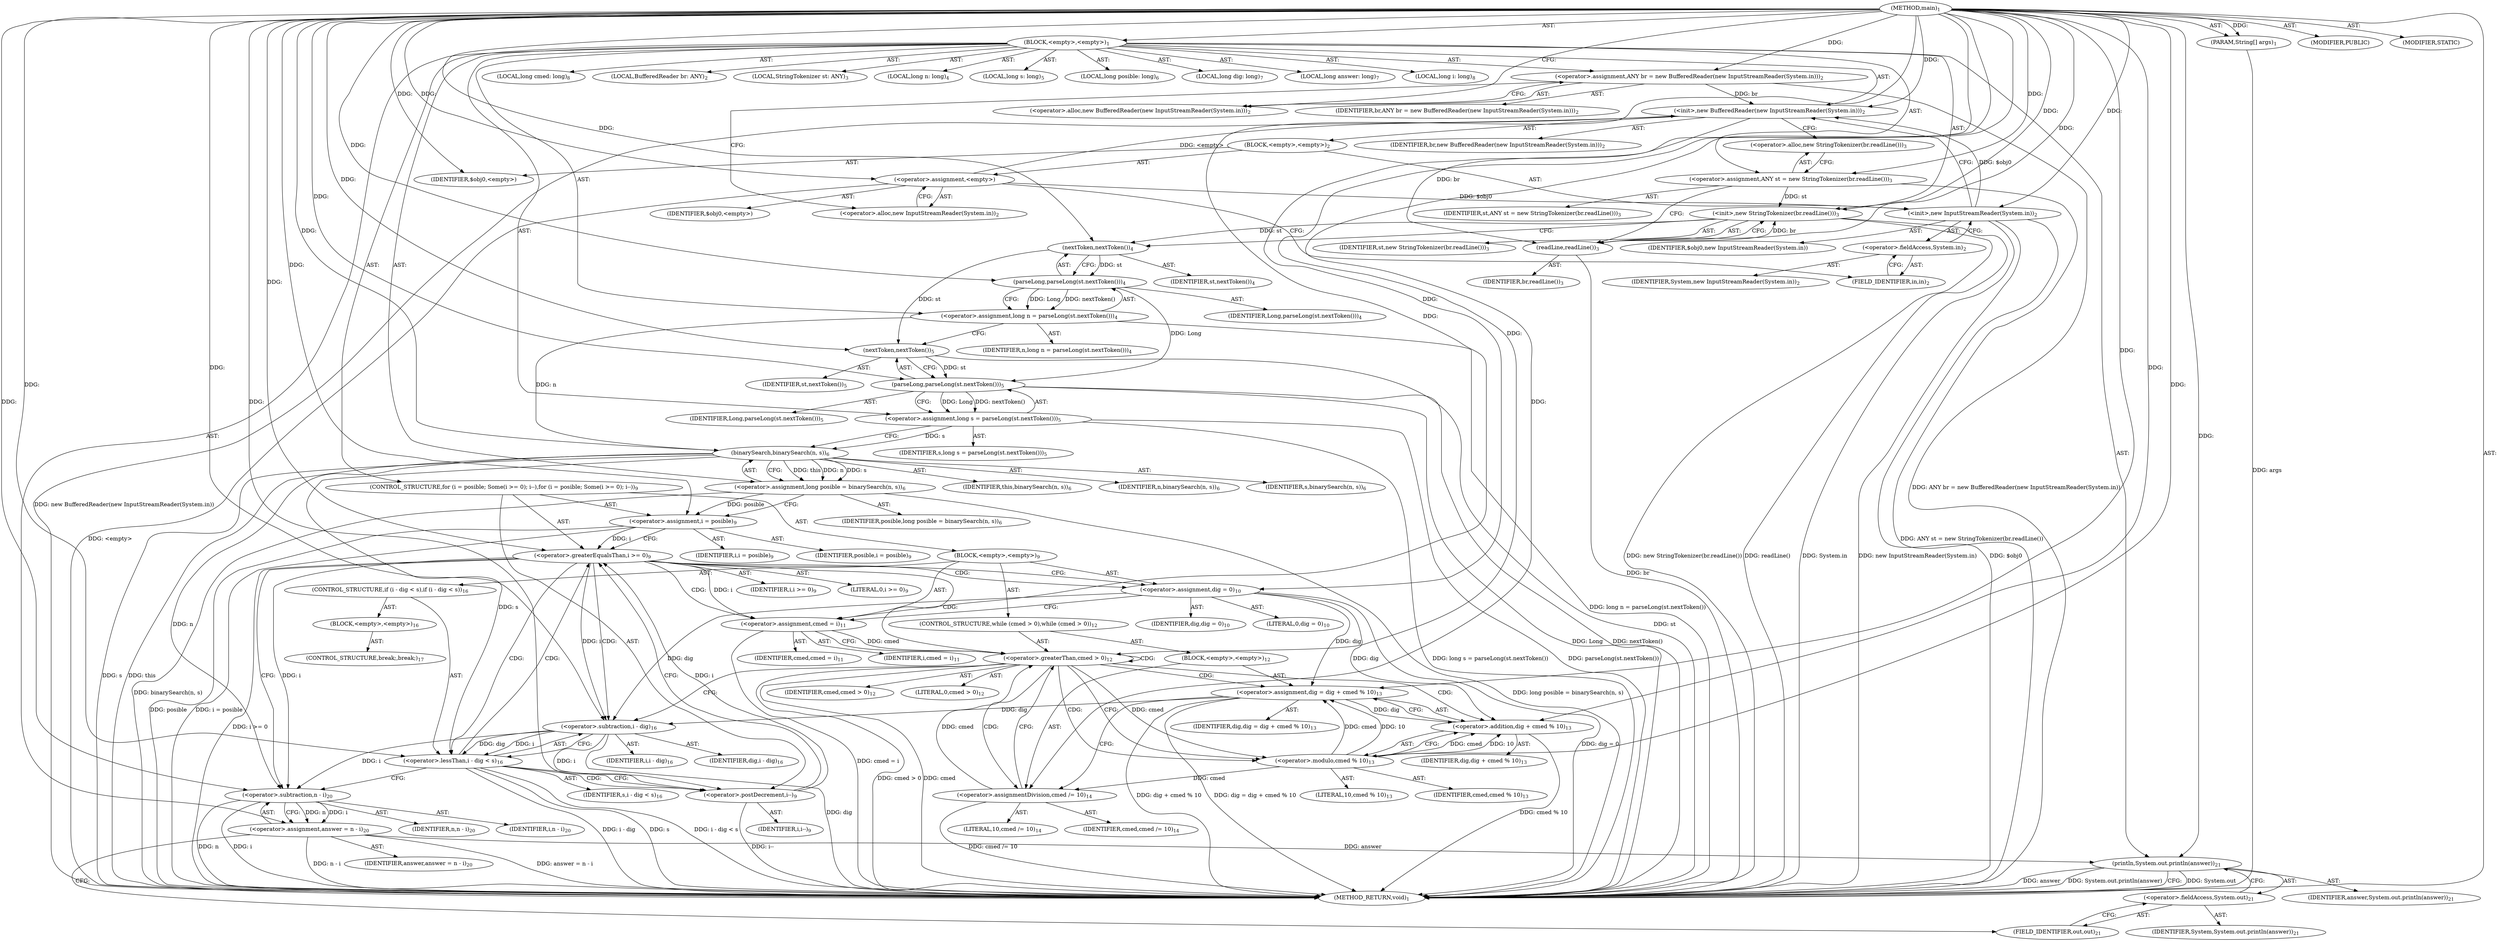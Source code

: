 digraph "main" {  
"21" [label = <(METHOD,main)<SUB>1</SUB>> ]
"22" [label = <(PARAM,String[] args)<SUB>1</SUB>> ]
"23" [label = <(BLOCK,&lt;empty&gt;,&lt;empty&gt;)<SUB>1</SUB>> ]
"4" [label = <(LOCAL,BufferedReader br: ANY)<SUB>2</SUB>> ]
"24" [label = <(&lt;operator&gt;.assignment,ANY br = new BufferedReader(new InputStreamReader(System.in)))<SUB>2</SUB>> ]
"25" [label = <(IDENTIFIER,br,ANY br = new BufferedReader(new InputStreamReader(System.in)))<SUB>2</SUB>> ]
"26" [label = <(&lt;operator&gt;.alloc,new BufferedReader(new InputStreamReader(System.in)))<SUB>2</SUB>> ]
"27" [label = <(&lt;init&gt;,new BufferedReader(new InputStreamReader(System.in)))<SUB>2</SUB>> ]
"3" [label = <(IDENTIFIER,br,new BufferedReader(new InputStreamReader(System.in)))<SUB>2</SUB>> ]
"28" [label = <(BLOCK,&lt;empty&gt;,&lt;empty&gt;)<SUB>2</SUB>> ]
"29" [label = <(&lt;operator&gt;.assignment,&lt;empty&gt;)> ]
"30" [label = <(IDENTIFIER,$obj0,&lt;empty&gt;)> ]
"31" [label = <(&lt;operator&gt;.alloc,new InputStreamReader(System.in))<SUB>2</SUB>> ]
"32" [label = <(&lt;init&gt;,new InputStreamReader(System.in))<SUB>2</SUB>> ]
"33" [label = <(IDENTIFIER,$obj0,new InputStreamReader(System.in))> ]
"34" [label = <(&lt;operator&gt;.fieldAccess,System.in)<SUB>2</SUB>> ]
"35" [label = <(IDENTIFIER,System,new InputStreamReader(System.in))<SUB>2</SUB>> ]
"36" [label = <(FIELD_IDENTIFIER,in,in)<SUB>2</SUB>> ]
"37" [label = <(IDENTIFIER,$obj0,&lt;empty&gt;)> ]
"6" [label = <(LOCAL,StringTokenizer st: ANY)<SUB>3</SUB>> ]
"38" [label = <(&lt;operator&gt;.assignment,ANY st = new StringTokenizer(br.readLine()))<SUB>3</SUB>> ]
"39" [label = <(IDENTIFIER,st,ANY st = new StringTokenizer(br.readLine()))<SUB>3</SUB>> ]
"40" [label = <(&lt;operator&gt;.alloc,new StringTokenizer(br.readLine()))<SUB>3</SUB>> ]
"41" [label = <(&lt;init&gt;,new StringTokenizer(br.readLine()))<SUB>3</SUB>> ]
"5" [label = <(IDENTIFIER,st,new StringTokenizer(br.readLine()))<SUB>3</SUB>> ]
"42" [label = <(readLine,readLine())<SUB>3</SUB>> ]
"43" [label = <(IDENTIFIER,br,readLine())<SUB>3</SUB>> ]
"44" [label = <(LOCAL,long n: long)<SUB>4</SUB>> ]
"45" [label = <(&lt;operator&gt;.assignment,long n = parseLong(st.nextToken()))<SUB>4</SUB>> ]
"46" [label = <(IDENTIFIER,n,long n = parseLong(st.nextToken()))<SUB>4</SUB>> ]
"47" [label = <(parseLong,parseLong(st.nextToken()))<SUB>4</SUB>> ]
"48" [label = <(IDENTIFIER,Long,parseLong(st.nextToken()))<SUB>4</SUB>> ]
"49" [label = <(nextToken,nextToken())<SUB>4</SUB>> ]
"50" [label = <(IDENTIFIER,st,nextToken())<SUB>4</SUB>> ]
"51" [label = <(LOCAL,long s: long)<SUB>5</SUB>> ]
"52" [label = <(&lt;operator&gt;.assignment,long s = parseLong(st.nextToken()))<SUB>5</SUB>> ]
"53" [label = <(IDENTIFIER,s,long s = parseLong(st.nextToken()))<SUB>5</SUB>> ]
"54" [label = <(parseLong,parseLong(st.nextToken()))<SUB>5</SUB>> ]
"55" [label = <(IDENTIFIER,Long,parseLong(st.nextToken()))<SUB>5</SUB>> ]
"56" [label = <(nextToken,nextToken())<SUB>5</SUB>> ]
"57" [label = <(IDENTIFIER,st,nextToken())<SUB>5</SUB>> ]
"58" [label = <(LOCAL,long posible: long)<SUB>6</SUB>> ]
"59" [label = <(&lt;operator&gt;.assignment,long posible = binarySearch(n, s))<SUB>6</SUB>> ]
"60" [label = <(IDENTIFIER,posible,long posible = binarySearch(n, s))<SUB>6</SUB>> ]
"61" [label = <(binarySearch,binarySearch(n, s))<SUB>6</SUB>> ]
"62" [label = <(IDENTIFIER,this,binarySearch(n, s))<SUB>6</SUB>> ]
"63" [label = <(IDENTIFIER,n,binarySearch(n, s))<SUB>6</SUB>> ]
"64" [label = <(IDENTIFIER,s,binarySearch(n, s))<SUB>6</SUB>> ]
"65" [label = <(LOCAL,long dig: long)<SUB>7</SUB>> ]
"66" [label = <(LOCAL,long answer: long)<SUB>7</SUB>> ]
"67" [label = <(LOCAL,long i: long)<SUB>8</SUB>> ]
"68" [label = <(LOCAL,long cmed: long)<SUB>8</SUB>> ]
"69" [label = <(CONTROL_STRUCTURE,for (i = posible; Some(i &gt;= 0); i--),for (i = posible; Some(i &gt;= 0); i--))<SUB>9</SUB>> ]
"70" [label = <(&lt;operator&gt;.assignment,i = posible)<SUB>9</SUB>> ]
"71" [label = <(IDENTIFIER,i,i = posible)<SUB>9</SUB>> ]
"72" [label = <(IDENTIFIER,posible,i = posible)<SUB>9</SUB>> ]
"73" [label = <(&lt;operator&gt;.greaterEqualsThan,i &gt;= 0)<SUB>9</SUB>> ]
"74" [label = <(IDENTIFIER,i,i &gt;= 0)<SUB>9</SUB>> ]
"75" [label = <(LITERAL,0,i &gt;= 0)<SUB>9</SUB>> ]
"76" [label = <(&lt;operator&gt;.postDecrement,i--)<SUB>9</SUB>> ]
"77" [label = <(IDENTIFIER,i,i--)<SUB>9</SUB>> ]
"78" [label = <(BLOCK,&lt;empty&gt;,&lt;empty&gt;)<SUB>9</SUB>> ]
"79" [label = <(&lt;operator&gt;.assignment,dig = 0)<SUB>10</SUB>> ]
"80" [label = <(IDENTIFIER,dig,dig = 0)<SUB>10</SUB>> ]
"81" [label = <(LITERAL,0,dig = 0)<SUB>10</SUB>> ]
"82" [label = <(&lt;operator&gt;.assignment,cmed = i)<SUB>11</SUB>> ]
"83" [label = <(IDENTIFIER,cmed,cmed = i)<SUB>11</SUB>> ]
"84" [label = <(IDENTIFIER,i,cmed = i)<SUB>11</SUB>> ]
"85" [label = <(CONTROL_STRUCTURE,while (cmed &gt; 0),while (cmed &gt; 0))<SUB>12</SUB>> ]
"86" [label = <(&lt;operator&gt;.greaterThan,cmed &gt; 0)<SUB>12</SUB>> ]
"87" [label = <(IDENTIFIER,cmed,cmed &gt; 0)<SUB>12</SUB>> ]
"88" [label = <(LITERAL,0,cmed &gt; 0)<SUB>12</SUB>> ]
"89" [label = <(BLOCK,&lt;empty&gt;,&lt;empty&gt;)<SUB>12</SUB>> ]
"90" [label = <(&lt;operator&gt;.assignment,dig = dig + cmed % 10)<SUB>13</SUB>> ]
"91" [label = <(IDENTIFIER,dig,dig = dig + cmed % 10)<SUB>13</SUB>> ]
"92" [label = <(&lt;operator&gt;.addition,dig + cmed % 10)<SUB>13</SUB>> ]
"93" [label = <(IDENTIFIER,dig,dig + cmed % 10)<SUB>13</SUB>> ]
"94" [label = <(&lt;operator&gt;.modulo,cmed % 10)<SUB>13</SUB>> ]
"95" [label = <(IDENTIFIER,cmed,cmed % 10)<SUB>13</SUB>> ]
"96" [label = <(LITERAL,10,cmed % 10)<SUB>13</SUB>> ]
"97" [label = <(&lt;operator&gt;.assignmentDivision,cmed /= 10)<SUB>14</SUB>> ]
"98" [label = <(IDENTIFIER,cmed,cmed /= 10)<SUB>14</SUB>> ]
"99" [label = <(LITERAL,10,cmed /= 10)<SUB>14</SUB>> ]
"100" [label = <(CONTROL_STRUCTURE,if (i - dig &lt; s),if (i - dig &lt; s))<SUB>16</SUB>> ]
"101" [label = <(&lt;operator&gt;.lessThan,i - dig &lt; s)<SUB>16</SUB>> ]
"102" [label = <(&lt;operator&gt;.subtraction,i - dig)<SUB>16</SUB>> ]
"103" [label = <(IDENTIFIER,i,i - dig)<SUB>16</SUB>> ]
"104" [label = <(IDENTIFIER,dig,i - dig)<SUB>16</SUB>> ]
"105" [label = <(IDENTIFIER,s,i - dig &lt; s)<SUB>16</SUB>> ]
"106" [label = <(BLOCK,&lt;empty&gt;,&lt;empty&gt;)<SUB>16</SUB>> ]
"107" [label = <(CONTROL_STRUCTURE,break;,break;)<SUB>17</SUB>> ]
"108" [label = <(&lt;operator&gt;.assignment,answer = n - i)<SUB>20</SUB>> ]
"109" [label = <(IDENTIFIER,answer,answer = n - i)<SUB>20</SUB>> ]
"110" [label = <(&lt;operator&gt;.subtraction,n - i)<SUB>20</SUB>> ]
"111" [label = <(IDENTIFIER,n,n - i)<SUB>20</SUB>> ]
"112" [label = <(IDENTIFIER,i,n - i)<SUB>20</SUB>> ]
"113" [label = <(println,System.out.println(answer))<SUB>21</SUB>> ]
"114" [label = <(&lt;operator&gt;.fieldAccess,System.out)<SUB>21</SUB>> ]
"115" [label = <(IDENTIFIER,System,System.out.println(answer))<SUB>21</SUB>> ]
"116" [label = <(FIELD_IDENTIFIER,out,out)<SUB>21</SUB>> ]
"117" [label = <(IDENTIFIER,answer,System.out.println(answer))<SUB>21</SUB>> ]
"118" [label = <(MODIFIER,PUBLIC)> ]
"119" [label = <(MODIFIER,STATIC)> ]
"120" [label = <(METHOD_RETURN,void)<SUB>1</SUB>> ]
  "21" -> "22"  [ label = "AST: "] 
  "21" -> "23"  [ label = "AST: "] 
  "21" -> "118"  [ label = "AST: "] 
  "21" -> "119"  [ label = "AST: "] 
  "21" -> "120"  [ label = "AST: "] 
  "23" -> "4"  [ label = "AST: "] 
  "23" -> "24"  [ label = "AST: "] 
  "23" -> "27"  [ label = "AST: "] 
  "23" -> "6"  [ label = "AST: "] 
  "23" -> "38"  [ label = "AST: "] 
  "23" -> "41"  [ label = "AST: "] 
  "23" -> "44"  [ label = "AST: "] 
  "23" -> "45"  [ label = "AST: "] 
  "23" -> "51"  [ label = "AST: "] 
  "23" -> "52"  [ label = "AST: "] 
  "23" -> "58"  [ label = "AST: "] 
  "23" -> "59"  [ label = "AST: "] 
  "23" -> "65"  [ label = "AST: "] 
  "23" -> "66"  [ label = "AST: "] 
  "23" -> "67"  [ label = "AST: "] 
  "23" -> "68"  [ label = "AST: "] 
  "23" -> "69"  [ label = "AST: "] 
  "23" -> "108"  [ label = "AST: "] 
  "23" -> "113"  [ label = "AST: "] 
  "24" -> "25"  [ label = "AST: "] 
  "24" -> "26"  [ label = "AST: "] 
  "27" -> "3"  [ label = "AST: "] 
  "27" -> "28"  [ label = "AST: "] 
  "28" -> "29"  [ label = "AST: "] 
  "28" -> "32"  [ label = "AST: "] 
  "28" -> "37"  [ label = "AST: "] 
  "29" -> "30"  [ label = "AST: "] 
  "29" -> "31"  [ label = "AST: "] 
  "32" -> "33"  [ label = "AST: "] 
  "32" -> "34"  [ label = "AST: "] 
  "34" -> "35"  [ label = "AST: "] 
  "34" -> "36"  [ label = "AST: "] 
  "38" -> "39"  [ label = "AST: "] 
  "38" -> "40"  [ label = "AST: "] 
  "41" -> "5"  [ label = "AST: "] 
  "41" -> "42"  [ label = "AST: "] 
  "42" -> "43"  [ label = "AST: "] 
  "45" -> "46"  [ label = "AST: "] 
  "45" -> "47"  [ label = "AST: "] 
  "47" -> "48"  [ label = "AST: "] 
  "47" -> "49"  [ label = "AST: "] 
  "49" -> "50"  [ label = "AST: "] 
  "52" -> "53"  [ label = "AST: "] 
  "52" -> "54"  [ label = "AST: "] 
  "54" -> "55"  [ label = "AST: "] 
  "54" -> "56"  [ label = "AST: "] 
  "56" -> "57"  [ label = "AST: "] 
  "59" -> "60"  [ label = "AST: "] 
  "59" -> "61"  [ label = "AST: "] 
  "61" -> "62"  [ label = "AST: "] 
  "61" -> "63"  [ label = "AST: "] 
  "61" -> "64"  [ label = "AST: "] 
  "69" -> "70"  [ label = "AST: "] 
  "69" -> "73"  [ label = "AST: "] 
  "69" -> "76"  [ label = "AST: "] 
  "69" -> "78"  [ label = "AST: "] 
  "70" -> "71"  [ label = "AST: "] 
  "70" -> "72"  [ label = "AST: "] 
  "73" -> "74"  [ label = "AST: "] 
  "73" -> "75"  [ label = "AST: "] 
  "76" -> "77"  [ label = "AST: "] 
  "78" -> "79"  [ label = "AST: "] 
  "78" -> "82"  [ label = "AST: "] 
  "78" -> "85"  [ label = "AST: "] 
  "78" -> "100"  [ label = "AST: "] 
  "79" -> "80"  [ label = "AST: "] 
  "79" -> "81"  [ label = "AST: "] 
  "82" -> "83"  [ label = "AST: "] 
  "82" -> "84"  [ label = "AST: "] 
  "85" -> "86"  [ label = "AST: "] 
  "85" -> "89"  [ label = "AST: "] 
  "86" -> "87"  [ label = "AST: "] 
  "86" -> "88"  [ label = "AST: "] 
  "89" -> "90"  [ label = "AST: "] 
  "89" -> "97"  [ label = "AST: "] 
  "90" -> "91"  [ label = "AST: "] 
  "90" -> "92"  [ label = "AST: "] 
  "92" -> "93"  [ label = "AST: "] 
  "92" -> "94"  [ label = "AST: "] 
  "94" -> "95"  [ label = "AST: "] 
  "94" -> "96"  [ label = "AST: "] 
  "97" -> "98"  [ label = "AST: "] 
  "97" -> "99"  [ label = "AST: "] 
  "100" -> "101"  [ label = "AST: "] 
  "100" -> "106"  [ label = "AST: "] 
  "101" -> "102"  [ label = "AST: "] 
  "101" -> "105"  [ label = "AST: "] 
  "102" -> "103"  [ label = "AST: "] 
  "102" -> "104"  [ label = "AST: "] 
  "106" -> "107"  [ label = "AST: "] 
  "108" -> "109"  [ label = "AST: "] 
  "108" -> "110"  [ label = "AST: "] 
  "110" -> "111"  [ label = "AST: "] 
  "110" -> "112"  [ label = "AST: "] 
  "113" -> "114"  [ label = "AST: "] 
  "113" -> "117"  [ label = "AST: "] 
  "114" -> "115"  [ label = "AST: "] 
  "114" -> "116"  [ label = "AST: "] 
  "24" -> "31"  [ label = "CFG: "] 
  "27" -> "40"  [ label = "CFG: "] 
  "38" -> "42"  [ label = "CFG: "] 
  "41" -> "49"  [ label = "CFG: "] 
  "45" -> "56"  [ label = "CFG: "] 
  "52" -> "61"  [ label = "CFG: "] 
  "59" -> "70"  [ label = "CFG: "] 
  "108" -> "116"  [ label = "CFG: "] 
  "113" -> "120"  [ label = "CFG: "] 
  "26" -> "24"  [ label = "CFG: "] 
  "40" -> "38"  [ label = "CFG: "] 
  "42" -> "41"  [ label = "CFG: "] 
  "47" -> "45"  [ label = "CFG: "] 
  "54" -> "52"  [ label = "CFG: "] 
  "61" -> "59"  [ label = "CFG: "] 
  "70" -> "73"  [ label = "CFG: "] 
  "73" -> "79"  [ label = "CFG: "] 
  "73" -> "110"  [ label = "CFG: "] 
  "76" -> "73"  [ label = "CFG: "] 
  "110" -> "108"  [ label = "CFG: "] 
  "114" -> "113"  [ label = "CFG: "] 
  "29" -> "36"  [ label = "CFG: "] 
  "32" -> "27"  [ label = "CFG: "] 
  "49" -> "47"  [ label = "CFG: "] 
  "56" -> "54"  [ label = "CFG: "] 
  "79" -> "82"  [ label = "CFG: "] 
  "82" -> "86"  [ label = "CFG: "] 
  "116" -> "114"  [ label = "CFG: "] 
  "31" -> "29"  [ label = "CFG: "] 
  "34" -> "32"  [ label = "CFG: "] 
  "86" -> "94"  [ label = "CFG: "] 
  "86" -> "102"  [ label = "CFG: "] 
  "101" -> "110"  [ label = "CFG: "] 
  "101" -> "76"  [ label = "CFG: "] 
  "36" -> "34"  [ label = "CFG: "] 
  "90" -> "97"  [ label = "CFG: "] 
  "97" -> "86"  [ label = "CFG: "] 
  "102" -> "101"  [ label = "CFG: "] 
  "92" -> "90"  [ label = "CFG: "] 
  "94" -> "92"  [ label = "CFG: "] 
  "21" -> "26"  [ label = "CFG: "] 
  "22" -> "120"  [ label = "DDG: args"] 
  "24" -> "120"  [ label = "DDG: ANY br = new BufferedReader(new InputStreamReader(System.in))"] 
  "29" -> "120"  [ label = "DDG: &lt;empty&gt;"] 
  "32" -> "120"  [ label = "DDG: $obj0"] 
  "32" -> "120"  [ label = "DDG: System.in"] 
  "32" -> "120"  [ label = "DDG: new InputStreamReader(System.in)"] 
  "27" -> "120"  [ label = "DDG: new BufferedReader(new InputStreamReader(System.in))"] 
  "38" -> "120"  [ label = "DDG: ANY st = new StringTokenizer(br.readLine())"] 
  "42" -> "120"  [ label = "DDG: br"] 
  "41" -> "120"  [ label = "DDG: readLine()"] 
  "41" -> "120"  [ label = "DDG: new StringTokenizer(br.readLine())"] 
  "45" -> "120"  [ label = "DDG: long n = parseLong(st.nextToken())"] 
  "54" -> "120"  [ label = "DDG: Long"] 
  "56" -> "120"  [ label = "DDG: st"] 
  "54" -> "120"  [ label = "DDG: nextToken()"] 
  "52" -> "120"  [ label = "DDG: parseLong(st.nextToken())"] 
  "52" -> "120"  [ label = "DDG: long s = parseLong(st.nextToken())"] 
  "61" -> "120"  [ label = "DDG: s"] 
  "59" -> "120"  [ label = "DDG: binarySearch(n, s)"] 
  "59" -> "120"  [ label = "DDG: long posible = binarySearch(n, s)"] 
  "70" -> "120"  [ label = "DDG: posible"] 
  "70" -> "120"  [ label = "DDG: i = posible"] 
  "73" -> "120"  [ label = "DDG: i &gt;= 0"] 
  "79" -> "120"  [ label = "DDG: dig = 0"] 
  "82" -> "120"  [ label = "DDG: cmed = i"] 
  "86" -> "120"  [ label = "DDG: cmed"] 
  "86" -> "120"  [ label = "DDG: cmed &gt; 0"] 
  "102" -> "120"  [ label = "DDG: dig"] 
  "101" -> "120"  [ label = "DDG: i - dig"] 
  "101" -> "120"  [ label = "DDG: s"] 
  "101" -> "120"  [ label = "DDG: i - dig &lt; s"] 
  "76" -> "120"  [ label = "DDG: i--"] 
  "110" -> "120"  [ label = "DDG: n"] 
  "110" -> "120"  [ label = "DDG: i"] 
  "108" -> "120"  [ label = "DDG: n - i"] 
  "108" -> "120"  [ label = "DDG: answer = n - i"] 
  "113" -> "120"  [ label = "DDG: System.out"] 
  "113" -> "120"  [ label = "DDG: answer"] 
  "113" -> "120"  [ label = "DDG: System.out.println(answer)"] 
  "92" -> "120"  [ label = "DDG: cmed % 10"] 
  "90" -> "120"  [ label = "DDG: dig + cmed % 10"] 
  "90" -> "120"  [ label = "DDG: dig = dig + cmed % 10"] 
  "97" -> "120"  [ label = "DDG: cmed /= 10"] 
  "61" -> "120"  [ label = "DDG: this"] 
  "21" -> "22"  [ label = "DDG: "] 
  "21" -> "24"  [ label = "DDG: "] 
  "21" -> "38"  [ label = "DDG: "] 
  "47" -> "45"  [ label = "DDG: Long"] 
  "47" -> "45"  [ label = "DDG: nextToken()"] 
  "54" -> "52"  [ label = "DDG: Long"] 
  "54" -> "52"  [ label = "DDG: nextToken()"] 
  "61" -> "59"  [ label = "DDG: this"] 
  "61" -> "59"  [ label = "DDG: n"] 
  "61" -> "59"  [ label = "DDG: s"] 
  "110" -> "108"  [ label = "DDG: n"] 
  "110" -> "108"  [ label = "DDG: i"] 
  "24" -> "27"  [ label = "DDG: br"] 
  "21" -> "27"  [ label = "DDG: "] 
  "29" -> "27"  [ label = "DDG: &lt;empty&gt;"] 
  "32" -> "27"  [ label = "DDG: $obj0"] 
  "38" -> "41"  [ label = "DDG: st"] 
  "21" -> "41"  [ label = "DDG: "] 
  "42" -> "41"  [ label = "DDG: br"] 
  "59" -> "70"  [ label = "DDG: posible"] 
  "21" -> "70"  [ label = "DDG: "] 
  "108" -> "113"  [ label = "DDG: answer"] 
  "21" -> "113"  [ label = "DDG: "] 
  "21" -> "29"  [ label = "DDG: "] 
  "21" -> "37"  [ label = "DDG: "] 
  "27" -> "42"  [ label = "DDG: br"] 
  "21" -> "42"  [ label = "DDG: "] 
  "21" -> "47"  [ label = "DDG: "] 
  "49" -> "47"  [ label = "DDG: st"] 
  "47" -> "54"  [ label = "DDG: Long"] 
  "21" -> "54"  [ label = "DDG: "] 
  "56" -> "54"  [ label = "DDG: st"] 
  "21" -> "61"  [ label = "DDG: "] 
  "45" -> "61"  [ label = "DDG: n"] 
  "52" -> "61"  [ label = "DDG: s"] 
  "70" -> "73"  [ label = "DDG: i"] 
  "76" -> "73"  [ label = "DDG: i"] 
  "21" -> "73"  [ label = "DDG: "] 
  "102" -> "76"  [ label = "DDG: i"] 
  "21" -> "76"  [ label = "DDG: "] 
  "21" -> "79"  [ label = "DDG: "] 
  "73" -> "82"  [ label = "DDG: i"] 
  "21" -> "82"  [ label = "DDG: "] 
  "61" -> "110"  [ label = "DDG: n"] 
  "21" -> "110"  [ label = "DDG: "] 
  "73" -> "110"  [ label = "DDG: i"] 
  "102" -> "110"  [ label = "DDG: i"] 
  "29" -> "32"  [ label = "DDG: $obj0"] 
  "21" -> "32"  [ label = "DDG: "] 
  "41" -> "49"  [ label = "DDG: st"] 
  "21" -> "49"  [ label = "DDG: "] 
  "49" -> "56"  [ label = "DDG: st"] 
  "21" -> "56"  [ label = "DDG: "] 
  "82" -> "86"  [ label = "DDG: cmed"] 
  "97" -> "86"  [ label = "DDG: cmed"] 
  "21" -> "86"  [ label = "DDG: "] 
  "79" -> "90"  [ label = "DDG: dig"] 
  "21" -> "90"  [ label = "DDG: "] 
  "94" -> "90"  [ label = "DDG: cmed"] 
  "94" -> "90"  [ label = "DDG: 10"] 
  "21" -> "97"  [ label = "DDG: "] 
  "102" -> "101"  [ label = "DDG: i"] 
  "102" -> "101"  [ label = "DDG: dig"] 
  "61" -> "101"  [ label = "DDG: s"] 
  "21" -> "101"  [ label = "DDG: "] 
  "94" -> "97"  [ label = "DDG: cmed"] 
  "21" -> "102"  [ label = "DDG: "] 
  "73" -> "102"  [ label = "DDG: i"] 
  "79" -> "102"  [ label = "DDG: dig"] 
  "90" -> "102"  [ label = "DDG: dig"] 
  "79" -> "92"  [ label = "DDG: dig"] 
  "90" -> "92"  [ label = "DDG: dig"] 
  "21" -> "92"  [ label = "DDG: "] 
  "94" -> "92"  [ label = "DDG: cmed"] 
  "94" -> "92"  [ label = "DDG: 10"] 
  "86" -> "94"  [ label = "DDG: cmed"] 
  "21" -> "94"  [ label = "DDG: "] 
  "73" -> "102"  [ label = "CDG: "] 
  "73" -> "82"  [ label = "CDG: "] 
  "73" -> "101"  [ label = "CDG: "] 
  "73" -> "79"  [ label = "CDG: "] 
  "73" -> "86"  [ label = "CDG: "] 
  "86" -> "94"  [ label = "CDG: "] 
  "86" -> "92"  [ label = "CDG: "] 
  "86" -> "97"  [ label = "CDG: "] 
  "86" -> "90"  [ label = "CDG: "] 
  "86" -> "86"  [ label = "CDG: "] 
  "101" -> "73"  [ label = "CDG: "] 
  "101" -> "76"  [ label = "CDG: "] 
}
